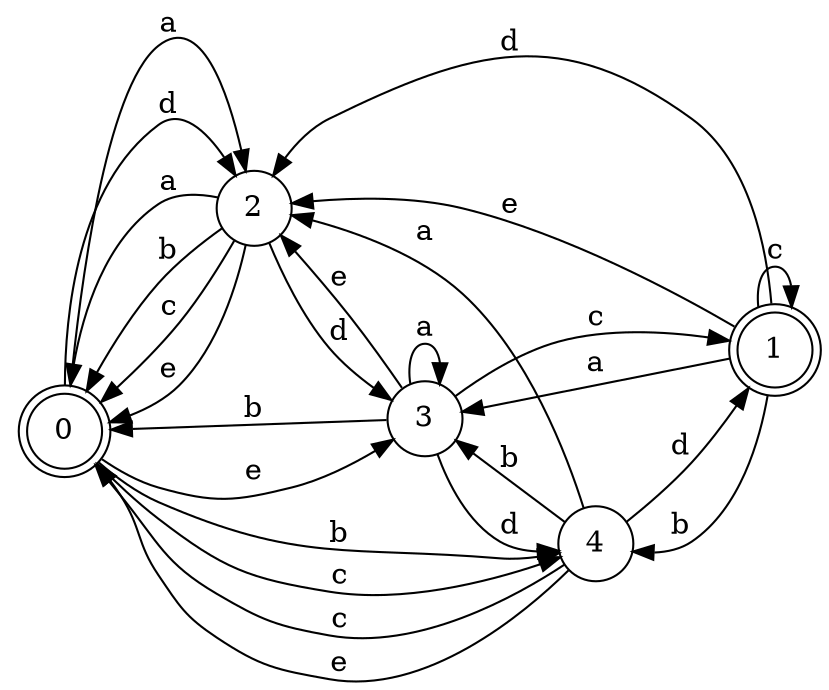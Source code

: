 digraph n4_8 {
__start0 [label="" shape="none"];

rankdir=LR;
size="8,5";

s0 [style="rounded,filled", color="black", fillcolor="white" shape="doublecircle", label="0"];
s1 [style="rounded,filled", color="black", fillcolor="white" shape="doublecircle", label="1"];
s2 [style="filled", color="black", fillcolor="white" shape="circle", label="2"];
s3 [style="filled", color="black", fillcolor="white" shape="circle", label="3"];
s4 [style="filled", color="black", fillcolor="white" shape="circle", label="4"];
s0 -> s2 [label="a"];
s0 -> s4 [label="b"];
s0 -> s4 [label="c"];
s0 -> s2 [label="d"];
s0 -> s3 [label="e"];
s1 -> s3 [label="a"];
s1 -> s4 [label="b"];
s1 -> s1 [label="c"];
s1 -> s2 [label="d"];
s1 -> s2 [label="e"];
s2 -> s0 [label="a"];
s2 -> s0 [label="b"];
s2 -> s0 [label="c"];
s2 -> s3 [label="d"];
s2 -> s0 [label="e"];
s3 -> s3 [label="a"];
s3 -> s0 [label="b"];
s3 -> s1 [label="c"];
s3 -> s4 [label="d"];
s3 -> s2 [label="e"];
s4 -> s2 [label="a"];
s4 -> s3 [label="b"];
s4 -> s0 [label="c"];
s4 -> s1 [label="d"];
s4 -> s0 [label="e"];

}